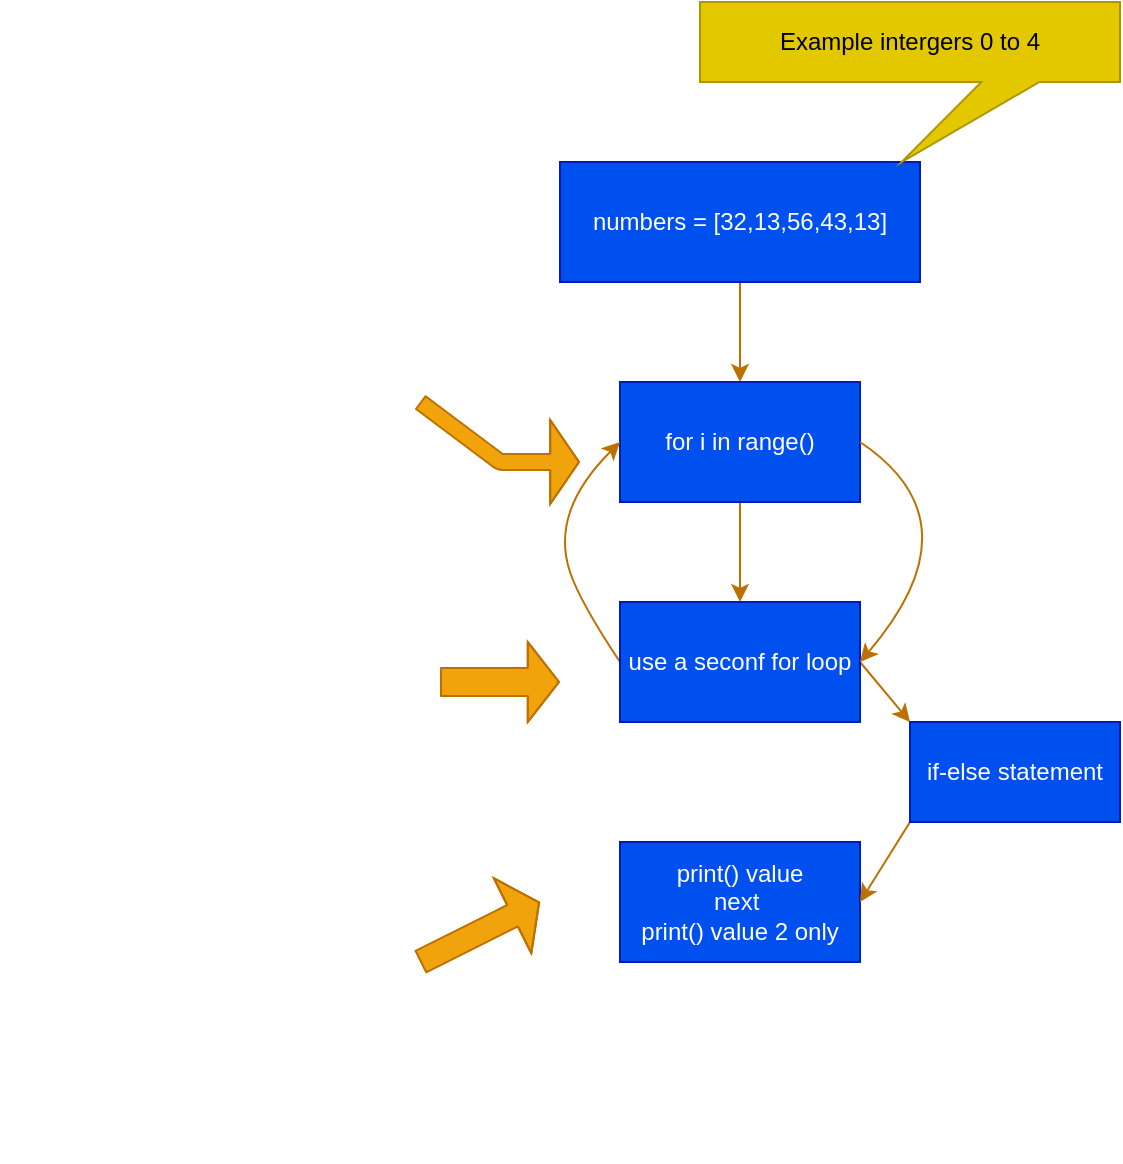 <mxfile>
    <diagram id="dkbo9brx8OqkSl0u4y75" name="Page-1">
        <mxGraphModel dx="1602" dy="563" grid="1" gridSize="10" guides="1" tooltips="1" connect="1" arrows="1" fold="1" page="1" pageScale="1" pageWidth="850" pageHeight="1100" math="0" shadow="0">
            <root>
                <mxCell id="0"/>
                <mxCell id="1" parent="0"/>
                <mxCell id="13" style="edgeStyle=none;html=1;exitX=0.5;exitY=1;exitDx=0;exitDy=0;entryX=0.5;entryY=0;entryDx=0;entryDy=0;fontColor=#FFFFFF;fillColor=#f0a30a;strokeColor=#BD7000;" edge="1" parent="1" source="2" target="8">
                    <mxGeometry relative="1" as="geometry"/>
                </mxCell>
                <mxCell id="2" value="numbers = [32,13,56,43,13]" style="rounded=0;whiteSpace=wrap;html=1;fillColor=#0050ef;fontColor=#ffffff;strokeColor=#001DBC;" parent="1" vertex="1">
                    <mxGeometry x="150" y="80" width="180" height="60" as="geometry"/>
                </mxCell>
                <mxCell id="6" value="&lt;div style=&quot;font-family: Consolas, &amp;quot;Courier New&amp;quot;, monospace; font-size: 14px; line-height: 19px;&quot;&gt;&lt;div style=&quot;line-height: 19px;&quot;&gt;&lt;span style=&quot;font-family: Helvetica; font-size: 12px;&quot;&gt;Example intergers 0 to 4&lt;/span&gt;&lt;br&gt;&lt;/div&gt;&lt;/div&gt;" style="shape=callout;whiteSpace=wrap;html=1;perimeter=calloutPerimeter;fontColor=#000000;fillColor=#e3c800;strokeColor=#B09500;position2=0.48;size=40;position=0.67;base=29;" parent="1" vertex="1">
                    <mxGeometry x="220" width="210" height="80" as="geometry"/>
                </mxCell>
                <mxCell id="11" style="edgeStyle=none;html=1;exitX=0.5;exitY=1;exitDx=0;exitDy=0;fontColor=#FFFF00;fillColor=#f0a30a;strokeColor=#BD7000;" edge="1" parent="1" source="8">
                    <mxGeometry relative="1" as="geometry">
                        <mxPoint x="240" y="300" as="targetPoint"/>
                    </mxGeometry>
                </mxCell>
                <mxCell id="8" value="for i in range()" style="rounded=0;whiteSpace=wrap;html=1;fillColor=#0050ef;fontColor=#ffffff;strokeColor=#001DBC;" vertex="1" parent="1">
                    <mxGeometry x="180" y="190" width="120" height="60" as="geometry"/>
                </mxCell>
                <mxCell id="26" style="edgeStyle=none;html=1;exitX=1;exitY=0.5;exitDx=0;exitDy=0;entryX=0;entryY=0;entryDx=0;entryDy=0;fontColor=#FFFF00;fillColor=#f0a30a;strokeColor=#BD7000;" edge="1" parent="1" source="12" target="25">
                    <mxGeometry relative="1" as="geometry"/>
                </mxCell>
                <mxCell id="31" style="edgeStyle=none;curved=1;html=1;exitX=0;exitY=0.5;exitDx=0;exitDy=0;fontColor=#FFFF00;entryX=0;entryY=0.5;entryDx=0;entryDy=0;fillColor=#f0a30a;strokeColor=#BD7000;" edge="1" parent="1" source="12" target="8">
                    <mxGeometry relative="1" as="geometry">
                        <mxPoint x="140" y="270" as="targetPoint"/>
                        <Array as="points">
                            <mxPoint x="160" y="300"/>
                            <mxPoint x="150" y="270"/>
                            <mxPoint x="160" y="240"/>
                        </Array>
                    </mxGeometry>
                </mxCell>
                <mxCell id="12" value="&lt;font color=&quot;#ffffff&quot;&gt;use a seconf for loop&lt;/font&gt;" style="rounded=0;whiteSpace=wrap;html=1;labelBackgroundColor=none;fontColor=#ffffff;fillColor=#0050ef;strokeColor=#001DBC;" vertex="1" parent="1">
                    <mxGeometry x="180" y="300" width="120" height="60" as="geometry"/>
                </mxCell>
                <mxCell id="14" value="&lt;h1&gt;For loop 1&lt;/h1&gt;&lt;p&gt;&lt;span style=&quot;text-align: center;&quot;&gt;Use a for loop to control to control the flow structure. Since we know the number of intergers its best to use a for loop&lt;/span&gt;&lt;br&gt;&lt;/p&gt;" style="text;html=1;strokeColor=none;fillColor=none;spacing=5;spacingTop=-20;whiteSpace=wrap;overflow=hidden;rounded=0;labelBackgroundColor=none;fontColor=#FFFFFF;" vertex="1" parent="1">
                    <mxGeometry x="-70" y="50" width="180" height="140" as="geometry"/>
                </mxCell>
                <mxCell id="16" value="" style="shape=flexArrow;endArrow=classic;html=1;fontColor=#FFFFFF;width=8;endSize=4.47;endWidth=33;fillColor=#f0a30a;strokeColor=#BD7000;" edge="1" parent="1">
                    <mxGeometry width="50" height="50" relative="1" as="geometry">
                        <mxPoint x="80" y="200" as="sourcePoint"/>
                        <mxPoint x="160" y="230" as="targetPoint"/>
                        <Array as="points">
                            <mxPoint x="120" y="230"/>
                        </Array>
                    </mxGeometry>
                </mxCell>
                <mxCell id="17" value="&lt;h1&gt;For loop 2&lt;/h1&gt;&lt;p&gt;The second for loop will serve to control the first loop from terminating and printing values.&amp;nbsp;&lt;/p&gt;" style="text;html=1;strokeColor=none;fillColor=none;spacing=5;spacingTop=-20;whiteSpace=wrap;overflow=hidden;rounded=0;labelBackgroundColor=none;fontColor=#FFFFFF;" vertex="1" parent="1">
                    <mxGeometry x="-130" y="280" width="190" height="120" as="geometry"/>
                </mxCell>
                <mxCell id="18" value="" style="shape=flexArrow;endArrow=classic;html=1;fontColor=#FFFF00;endWidth=25;endSize=4.87;width=14;fillColor=#f0a30a;strokeColor=#BD7000;" edge="1" parent="1">
                    <mxGeometry width="50" height="50" relative="1" as="geometry">
                        <mxPoint x="90" y="340" as="sourcePoint"/>
                        <mxPoint x="150" y="340" as="targetPoint"/>
                        <Array as="points">
                            <mxPoint x="120" y="340"/>
                        </Array>
                    </mxGeometry>
                </mxCell>
                <mxCell id="20" value="&lt;font color=&quot;#ffffff&quot;&gt;print() value&lt;br&gt;next&amp;nbsp;&lt;br&gt;print() value 2 only&lt;br&gt;&lt;/font&gt;" style="rounded=0;whiteSpace=wrap;html=1;labelBackgroundColor=none;fontColor=#ffffff;fillColor=#0050ef;strokeColor=#001DBC;" vertex="1" parent="1">
                    <mxGeometry x="180" y="420" width="120" height="60" as="geometry"/>
                </mxCell>
                <mxCell id="21" value="&lt;h1&gt;Conditions&lt;/h1&gt;&lt;p&gt;Once the first index number is obtained from the array set conditons of what should be printed and how it should go about obtaining the next number.&amp;nbsp;&amp;nbsp;&lt;/p&gt;" style="text;html=1;strokeColor=none;fillColor=none;spacing=5;spacingTop=-20;whiteSpace=wrap;overflow=hidden;rounded=0;labelBackgroundColor=none;fontColor=#FFFFFF;" vertex="1" parent="1">
                    <mxGeometry x="-130" y="420" width="190" height="160" as="geometry"/>
                </mxCell>
                <mxCell id="23" value="" style="shape=flexArrow;endArrow=classic;html=1;fontColor=#FFFF00;endWidth=29;endSize=4.62;width=12;fillColor=#f0a30a;strokeColor=#BD7000;" edge="1" parent="1">
                    <mxGeometry width="50" height="50" relative="1" as="geometry">
                        <mxPoint x="80" y="480" as="sourcePoint"/>
                        <mxPoint x="140" y="450" as="targetPoint"/>
                        <Array as="points">
                            <mxPoint x="120" y="460"/>
                        </Array>
                    </mxGeometry>
                </mxCell>
                <mxCell id="27" style="edgeStyle=none;html=1;exitX=0;exitY=1;exitDx=0;exitDy=0;entryX=1;entryY=0.5;entryDx=0;entryDy=0;fontColor=#FFFF00;fillColor=#f0a30a;strokeColor=#BD7000;" edge="1" parent="1" source="25" target="20">
                    <mxGeometry relative="1" as="geometry"/>
                </mxCell>
                <mxCell id="25" value="if-else statement" style="rounded=0;whiteSpace=wrap;html=1;labelBackgroundColor=none;fontColor=#ffffff;fillColor=#0050ef;strokeColor=#001DBC;" vertex="1" parent="1">
                    <mxGeometry x="325" y="360" width="105" height="50" as="geometry"/>
                </mxCell>
                <mxCell id="30" value="" style="endArrow=classic;html=1;fontColor=#FFFF00;curved=1;exitX=1;exitY=0.5;exitDx=0;exitDy=0;entryX=1;entryY=0.5;entryDx=0;entryDy=0;fillColor=#f0a30a;strokeColor=#BD7000;" edge="1" parent="1" source="8" target="12">
                    <mxGeometry width="50" height="50" relative="1" as="geometry">
                        <mxPoint x="460" y="250" as="sourcePoint"/>
                        <mxPoint x="360" y="310" as="targetPoint"/>
                        <Array as="points">
                            <mxPoint x="360" y="260"/>
                        </Array>
                    </mxGeometry>
                </mxCell>
            </root>
        </mxGraphModel>
    </diagram>
</mxfile>